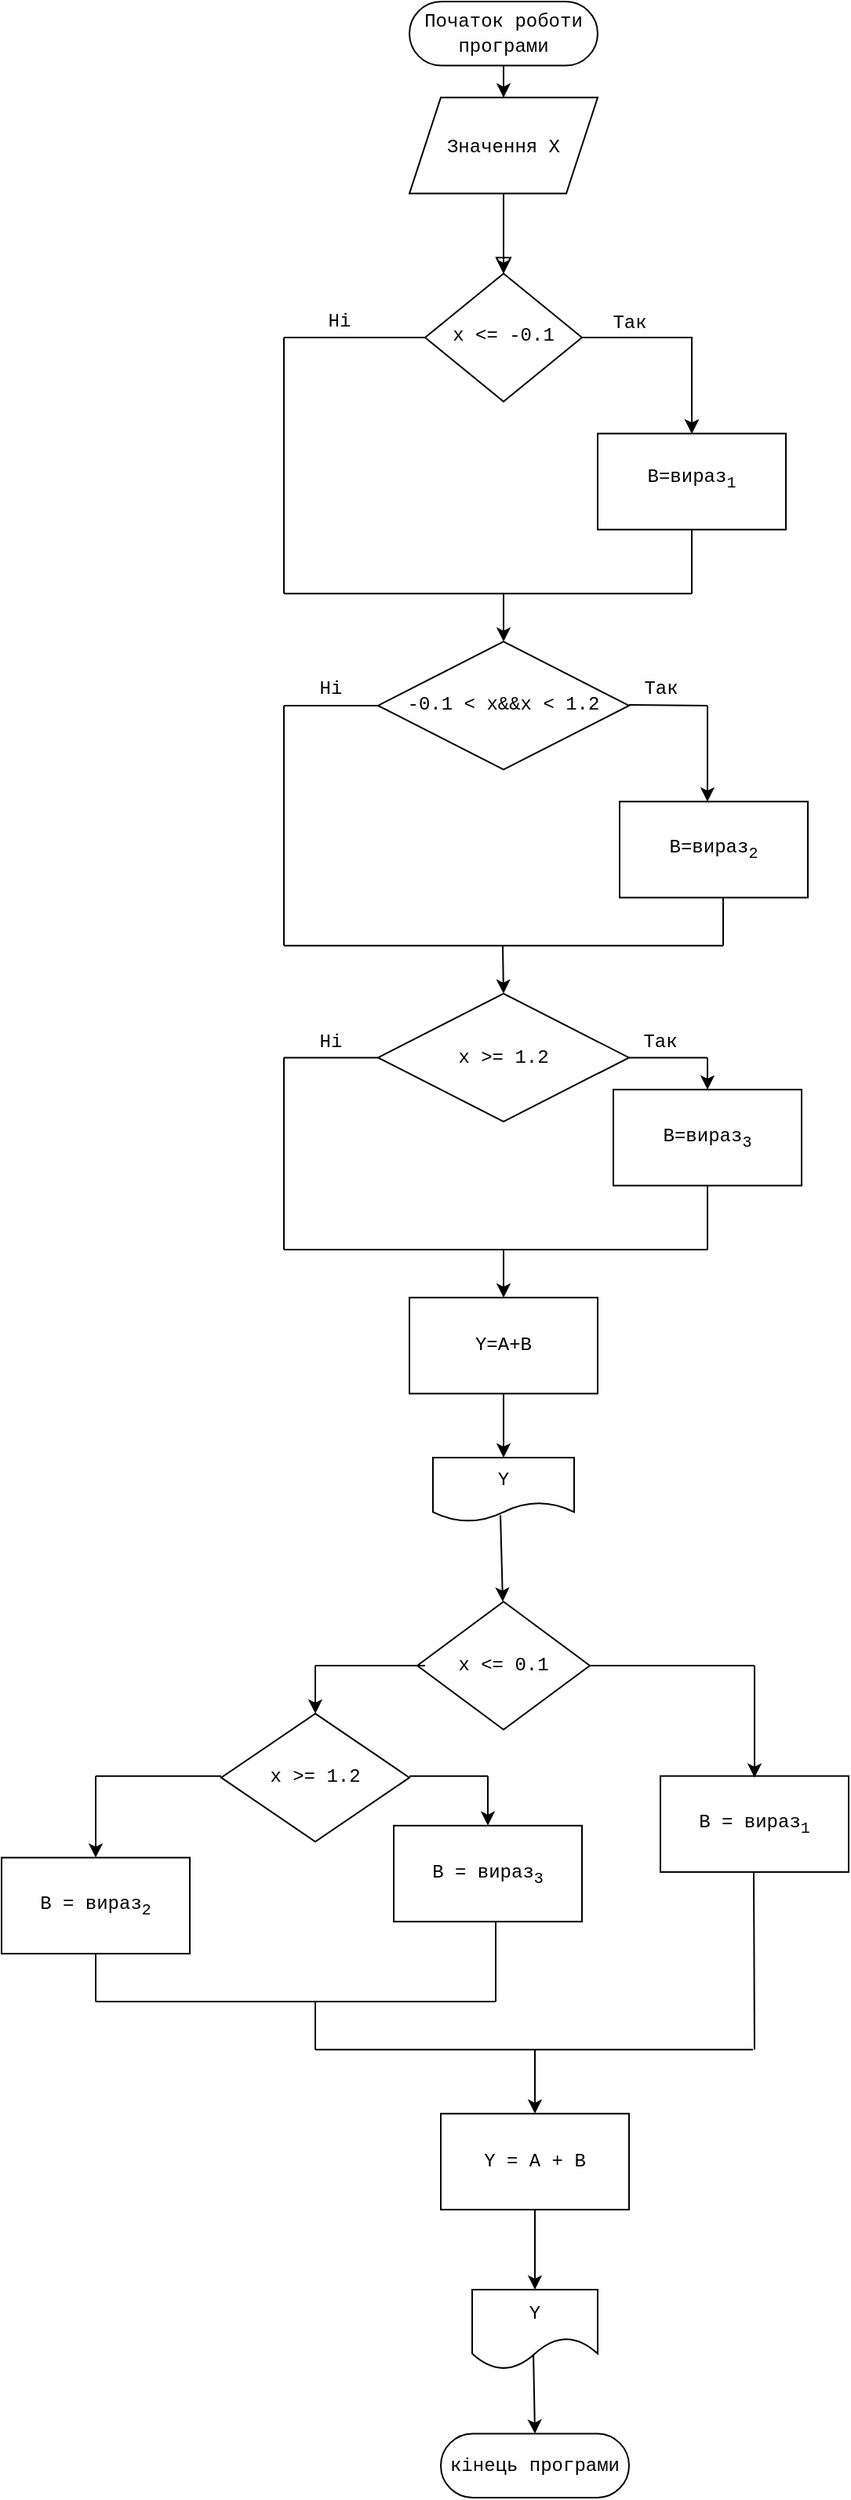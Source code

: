 <mxfile version="15.2.7" type="device"><diagram id="C5RBs43oDa-KdzZeNtuy" name="Page-1"><mxGraphModel dx="1679" dy="494" grid="1" gridSize="10" guides="1" tooltips="1" connect="1" arrows="1" fold="1" page="1" pageScale="1" pageWidth="827" pageHeight="1169" math="0" shadow="0"><root><mxCell id="WIyWlLk6GJQsqaUBKTNV-0"/><mxCell id="WIyWlLk6GJQsqaUBKTNV-1" parent="WIyWlLk6GJQsqaUBKTNV-0"/><mxCell id="8ghs3zcL_YjC2z042v1q-0" value="" style="group;shadow=0;" vertex="1" connectable="0" parent="WIyWlLk6GJQsqaUBKTNV-1"><mxGeometry x="-100" width="540" height="1590" as="geometry"/></mxCell><mxCell id="WIyWlLk6GJQsqaUBKTNV-3" value="&lt;font face=&quot;Courier New&quot;&gt;Початок роботи програми&lt;/font&gt;" style="rounded=1;whiteSpace=wrap;html=1;fontSize=12;glass=0;strokeWidth=1;shadow=0;arcSize=50;" parent="8ghs3zcL_YjC2z042v1q-0" vertex="1"><mxGeometry x="260" width="120" height="40.769" as="geometry"/></mxCell><mxCell id="WIyWlLk6GJQsqaUBKTNV-6" value="&lt;font face=&quot;Courier New&quot;&gt;x &amp;lt;= -0.1&lt;/font&gt;" style="rhombus;whiteSpace=wrap;html=1;shadow=0;fontFamily=Helvetica;fontSize=12;align=center;strokeWidth=1;spacing=6;spacingTop=-4;" parent="8ghs3zcL_YjC2z042v1q-0" vertex="1"><mxGeometry x="270" y="173.269" width="100" height="81.538" as="geometry"/></mxCell><mxCell id="WIyWlLk6GJQsqaUBKTNV-2" value="" style="rounded=0;html=1;jettySize=auto;orthogonalLoop=1;fontSize=11;endArrow=block;endFill=0;endSize=8;strokeWidth=1;shadow=0;labelBackgroundColor=none;edgeStyle=orthogonalEdgeStyle;" parent="8ghs3zcL_YjC2z042v1q-0" source="WIyWlLk6GJQsqaUBKTNV-3" target="WIyWlLk6GJQsqaUBKTNV-6" edge="1"><mxGeometry relative="1" as="geometry"/></mxCell><mxCell id="9bEazvD1aJ8IQ-S2tnIl-2" value="" style="edgeStyle=orthogonalEdgeStyle;rounded=0;orthogonalLoop=1;jettySize=auto;html=1;" parent="8ghs3zcL_YjC2z042v1q-0" source="9bEazvD1aJ8IQ-S2tnIl-0" target="WIyWlLk6GJQsqaUBKTNV-6" edge="1"><mxGeometry relative="1" as="geometry"/></mxCell><mxCell id="9bEazvD1aJ8IQ-S2tnIl-0" value="&lt;font face=&quot;Courier New&quot;&gt;Значення Х&lt;/font&gt;" style="shape=parallelogram;perimeter=parallelogramPerimeter;whiteSpace=wrap;html=1;fixedSize=1;" parent="8ghs3zcL_YjC2z042v1q-0" vertex="1"><mxGeometry x="260" y="61.154" width="120" height="61.154" as="geometry"/></mxCell><mxCell id="9bEazvD1aJ8IQ-S2tnIl-1" value="" style="endArrow=classic;html=1;entryX=0.5;entryY=0;entryDx=0;entryDy=0;" parent="8ghs3zcL_YjC2z042v1q-0" target="9bEazvD1aJ8IQ-S2tnIl-0" edge="1"><mxGeometry width="50" height="50" relative="1" as="geometry"><mxPoint x="320" y="40.769" as="sourcePoint"/><mxPoint x="290" y="152.885" as="targetPoint"/></mxGeometry></mxCell><mxCell id="9bEazvD1aJ8IQ-S2tnIl-5" value="&lt;p&gt;&lt;font face=&quot;Courier New&quot;&gt;В=вираз&lt;sub&gt;1&lt;/sub&gt;&lt;/font&gt;&lt;/p&gt;" style="whiteSpace=wrap;html=1;shadow=0;strokeWidth=1;spacing=6;spacingTop=-4;" parent="8ghs3zcL_YjC2z042v1q-0" vertex="1"><mxGeometry x="380" y="275.192" width="120" height="61.154" as="geometry"/></mxCell><mxCell id="9bEazvD1aJ8IQ-S2tnIl-6" value="" style="edgeStyle=orthogonalEdgeStyle;rounded=0;orthogonalLoop=1;jettySize=auto;html=1;" parent="8ghs3zcL_YjC2z042v1q-0" source="WIyWlLk6GJQsqaUBKTNV-6" target="9bEazvD1aJ8IQ-S2tnIl-5" edge="1"><mxGeometry relative="1" as="geometry"/></mxCell><mxCell id="9bEazvD1aJ8IQ-S2tnIl-8" value="" style="edgeStyle=orthogonalEdgeStyle;rounded=0;orthogonalLoop=1;jettySize=auto;html=1;" parent="8ghs3zcL_YjC2z042v1q-0" source="WIyWlLk6GJQsqaUBKTNV-6" target="9bEazvD1aJ8IQ-S2tnIl-5" edge="1"><mxGeometry relative="1" as="geometry"/></mxCell><mxCell id="9bEazvD1aJ8IQ-S2tnIl-9" value="&lt;font face=&quot;Courier New&quot;&gt;Так&lt;/font&gt;" style="text;html=1;align=center;verticalAlign=middle;resizable=0;points=[];autosize=1;strokeColor=none;fillColor=none;" parent="8ghs3zcL_YjC2z042v1q-0" vertex="1"><mxGeometry x="380" y="193.654" width="40" height="20" as="geometry"/></mxCell><mxCell id="9bEazvD1aJ8IQ-S2tnIl-12" value="" style="endArrow=none;html=1;" parent="8ghs3zcL_YjC2z042v1q-0" edge="1"><mxGeometry width="50" height="50" relative="1" as="geometry"><mxPoint x="180" y="214.038" as="sourcePoint"/><mxPoint x="270" y="214.038" as="targetPoint"/></mxGeometry></mxCell><mxCell id="9bEazvD1aJ8IQ-S2tnIl-14" value="" style="endArrow=none;html=1;" parent="8ghs3zcL_YjC2z042v1q-0" edge="1"><mxGeometry width="50" height="50" relative="1" as="geometry"><mxPoint x="180" y="377.115" as="sourcePoint"/><mxPoint x="180" y="214.038" as="targetPoint"/></mxGeometry></mxCell><mxCell id="9bEazvD1aJ8IQ-S2tnIl-16" value="" style="endArrow=none;html=1;entryX=0.5;entryY=1;entryDx=0;entryDy=0;" parent="8ghs3zcL_YjC2z042v1q-0" target="9bEazvD1aJ8IQ-S2tnIl-5" edge="1"><mxGeometry width="50" height="50" relative="1" as="geometry"><mxPoint x="440" y="377.115" as="sourcePoint"/><mxPoint x="480" y="326.154" as="targetPoint"/></mxGeometry></mxCell><mxCell id="9bEazvD1aJ8IQ-S2tnIl-17" value="" style="endArrow=none;html=1;" parent="8ghs3zcL_YjC2z042v1q-0" edge="1"><mxGeometry width="50" height="50" relative="1" as="geometry"><mxPoint x="180" y="377.115" as="sourcePoint"/><mxPoint x="440" y="377.115" as="targetPoint"/></mxGeometry></mxCell><mxCell id="9bEazvD1aJ8IQ-S2tnIl-18" value="" style="endArrow=classic;html=1;" parent="8ghs3zcL_YjC2z042v1q-0" edge="1"><mxGeometry width="50" height="50" relative="1" as="geometry"><mxPoint x="320" y="377.115" as="sourcePoint"/><mxPoint x="320" y="407.692" as="targetPoint"/></mxGeometry></mxCell><mxCell id="9bEazvD1aJ8IQ-S2tnIl-19" value="Ні" style="text;html=1;align=center;verticalAlign=middle;resizable=0;points=[];autosize=1;strokeColor=none;fillColor=none;fontFamily=Courier New;" parent="8ghs3zcL_YjC2z042v1q-0" vertex="1"><mxGeometry x="200" y="193.654" width="30" height="20" as="geometry"/></mxCell><mxCell id="9bEazvD1aJ8IQ-S2tnIl-20" value="-0.1 &amp;lt; x&amp;amp;&amp;amp;x &amp;lt; 1.2" style="rhombus;whiteSpace=wrap;html=1;fontFamily=Courier New;" parent="8ghs3zcL_YjC2z042v1q-0" vertex="1"><mxGeometry x="240" y="407.692" width="160" height="81.538" as="geometry"/></mxCell><mxCell id="9bEazvD1aJ8IQ-S2tnIl-27" value="" style="endArrow=none;html=1;fontFamily=Courier New;" parent="8ghs3zcL_YjC2z042v1q-0" edge="1"><mxGeometry width="50" height="50" relative="1" as="geometry"><mxPoint x="400" y="447.952" as="sourcePoint"/><mxPoint x="450" y="448.462" as="targetPoint"/></mxGeometry></mxCell><mxCell id="9bEazvD1aJ8IQ-S2tnIl-25" value="В=вираз&lt;sub&gt;2&lt;/sub&gt;" style="rounded=0;whiteSpace=wrap;html=1;fontFamily=Courier New;" parent="8ghs3zcL_YjC2z042v1q-0" vertex="1"><mxGeometry x="394" y="509.615" width="120" height="61.154" as="geometry"/></mxCell><mxCell id="9bEazvD1aJ8IQ-S2tnIl-30" value="" style="endArrow=classic;html=1;fontFamily=Courier New;" parent="8ghs3zcL_YjC2z042v1q-0" edge="1"><mxGeometry width="50" height="50" relative="1" as="geometry"><mxPoint x="450" y="448.462" as="sourcePoint"/><mxPoint x="450" y="509.615" as="targetPoint"/></mxGeometry></mxCell><mxCell id="9bEazvD1aJ8IQ-S2tnIl-31" value="" style="endArrow=none;html=1;fontFamily=Courier New;" parent="8ghs3zcL_YjC2z042v1q-0" edge="1"><mxGeometry width="50" height="50" relative="1" as="geometry"><mxPoint x="180" y="448.462" as="sourcePoint"/><mxPoint x="240" y="448.462" as="targetPoint"/></mxGeometry></mxCell><mxCell id="9bEazvD1aJ8IQ-S2tnIl-32" value="" style="endArrow=none;html=1;fontFamily=Courier New;" parent="8ghs3zcL_YjC2z042v1q-0" edge="1"><mxGeometry width="50" height="50" relative="1" as="geometry"><mxPoint x="180" y="601.346" as="sourcePoint"/><mxPoint x="180" y="448.462" as="targetPoint"/></mxGeometry></mxCell><mxCell id="9bEazvD1aJ8IQ-S2tnIl-33" value="" style="endArrow=none;html=1;fontFamily=Courier New;" parent="8ghs3zcL_YjC2z042v1q-0" edge="1"><mxGeometry width="50" height="50" relative="1" as="geometry"><mxPoint x="460" y="601.346" as="sourcePoint"/><mxPoint x="460" y="570.769" as="targetPoint"/></mxGeometry></mxCell><mxCell id="9bEazvD1aJ8IQ-S2tnIl-34" value="" style="endArrow=none;html=1;fontFamily=Courier New;" parent="8ghs3zcL_YjC2z042v1q-0" edge="1"><mxGeometry width="50" height="50" relative="1" as="geometry"><mxPoint x="180" y="601.346" as="sourcePoint"/><mxPoint x="460" y="601.346" as="targetPoint"/></mxGeometry></mxCell><mxCell id="9bEazvD1aJ8IQ-S2tnIl-35" value="" style="endArrow=classic;html=1;fontFamily=Courier New;" parent="8ghs3zcL_YjC2z042v1q-0" edge="1"><mxGeometry width="50" height="50" relative="1" as="geometry"><mxPoint x="319.5" y="601.346" as="sourcePoint"/><mxPoint x="320" y="631.923" as="targetPoint"/></mxGeometry></mxCell><mxCell id="9bEazvD1aJ8IQ-S2tnIl-36" value="x &amp;gt;= 1.2" style="rhombus;whiteSpace=wrap;html=1;fontFamily=Courier New;" parent="8ghs3zcL_YjC2z042v1q-0" vertex="1"><mxGeometry x="240" y="631.923" width="160" height="81.538" as="geometry"/></mxCell><mxCell id="9bEazvD1aJ8IQ-S2tnIl-37" value="" style="endArrow=none;html=1;fontFamily=Courier New;" parent="8ghs3zcL_YjC2z042v1q-0" edge="1"><mxGeometry width="50" height="50" relative="1" as="geometry"><mxPoint x="400" y="672.692" as="sourcePoint"/><mxPoint x="450" y="672.692" as="targetPoint"/></mxGeometry></mxCell><mxCell id="9bEazvD1aJ8IQ-S2tnIl-38" value="" style="endArrow=classic;html=1;fontFamily=Courier New;" parent="8ghs3zcL_YjC2z042v1q-0" target="9bEazvD1aJ8IQ-S2tnIl-39" edge="1"><mxGeometry width="50" height="50" relative="1" as="geometry"><mxPoint x="450" y="672.692" as="sourcePoint"/><mxPoint x="450" y="723.654" as="targetPoint"/></mxGeometry></mxCell><mxCell id="9bEazvD1aJ8IQ-S2tnIl-39" value="В=вираз&lt;sub&gt;3&lt;/sub&gt;" style="rounded=0;whiteSpace=wrap;html=1;fontFamily=Courier New;" parent="8ghs3zcL_YjC2z042v1q-0" vertex="1"><mxGeometry x="390" y="693.077" width="120" height="61.154" as="geometry"/></mxCell><mxCell id="9bEazvD1aJ8IQ-S2tnIl-40" value="" style="endArrow=none;html=1;fontFamily=Courier New;" parent="8ghs3zcL_YjC2z042v1q-0" edge="1"><mxGeometry width="50" height="50" relative="1" as="geometry"><mxPoint x="180" y="672.692" as="sourcePoint"/><mxPoint x="240" y="672.692" as="targetPoint"/></mxGeometry></mxCell><mxCell id="9bEazvD1aJ8IQ-S2tnIl-41" value="" style="endArrow=none;html=1;fontFamily=Courier New;" parent="8ghs3zcL_YjC2z042v1q-0" edge="1"><mxGeometry width="50" height="50" relative="1" as="geometry"><mxPoint x="180" y="795" as="sourcePoint"/><mxPoint x="180" y="672.692" as="targetPoint"/></mxGeometry></mxCell><mxCell id="9bEazvD1aJ8IQ-S2tnIl-42" value="" style="endArrow=none;html=1;fontFamily=Courier New;" parent="8ghs3zcL_YjC2z042v1q-0" edge="1"><mxGeometry width="50" height="50" relative="1" as="geometry"><mxPoint x="180" y="795" as="sourcePoint"/><mxPoint x="450" y="795" as="targetPoint"/></mxGeometry></mxCell><mxCell id="9bEazvD1aJ8IQ-S2tnIl-44" value="" style="endArrow=none;html=1;fontFamily=Courier New;" parent="8ghs3zcL_YjC2z042v1q-0" edge="1"><mxGeometry width="50" height="50" relative="1" as="geometry"><mxPoint x="450" y="795" as="sourcePoint"/><mxPoint x="450" y="754.231" as="targetPoint"/></mxGeometry></mxCell><mxCell id="9bEazvD1aJ8IQ-S2tnIl-45" value="Так" style="text;html=1;align=center;verticalAlign=middle;resizable=0;points=[];autosize=1;strokeColor=none;fillColor=none;fontFamily=Courier New;" parent="8ghs3zcL_YjC2z042v1q-0" vertex="1"><mxGeometry x="400" y="428.077" width="40" height="20" as="geometry"/></mxCell><mxCell id="9bEazvD1aJ8IQ-S2tnIl-46" value="Ні" style="text;html=1;strokeColor=none;fillColor=none;align=center;verticalAlign=middle;whiteSpace=wrap;rounded=0;fontFamily=Courier New;" parent="8ghs3zcL_YjC2z042v1q-0" vertex="1"><mxGeometry x="190" y="428.077" width="40" height="20.385" as="geometry"/></mxCell><mxCell id="9bEazvD1aJ8IQ-S2tnIl-47" value="Так" style="text;html=1;strokeColor=none;fillColor=none;align=center;verticalAlign=middle;whiteSpace=wrap;rounded=0;fontFamily=Courier New;" parent="8ghs3zcL_YjC2z042v1q-0" vertex="1"><mxGeometry x="400" y="652.308" width="40" height="20.385" as="geometry"/></mxCell><mxCell id="9bEazvD1aJ8IQ-S2tnIl-48" value="Ні" style="text;html=1;strokeColor=none;fillColor=none;align=center;verticalAlign=middle;whiteSpace=wrap;rounded=0;fontFamily=Courier New;" parent="8ghs3zcL_YjC2z042v1q-0" vertex="1"><mxGeometry x="190" y="652.308" width="40" height="20.385" as="geometry"/></mxCell><mxCell id="9bEazvD1aJ8IQ-S2tnIl-49" value="" style="endArrow=classic;html=1;fontFamily=Courier New;" parent="8ghs3zcL_YjC2z042v1q-0" target="9bEazvD1aJ8IQ-S2tnIl-50" edge="1"><mxGeometry width="50" height="50" relative="1" as="geometry"><mxPoint x="320" y="795" as="sourcePoint"/><mxPoint x="320" y="856.154" as="targetPoint"/></mxGeometry></mxCell><mxCell id="9bEazvD1aJ8IQ-S2tnIl-50" value="Y=A+B" style="rounded=0;whiteSpace=wrap;html=1;fontFamily=Courier New;" parent="8ghs3zcL_YjC2z042v1q-0" vertex="1"><mxGeometry x="260" y="825.577" width="120" height="61.154" as="geometry"/></mxCell><mxCell id="9bEazvD1aJ8IQ-S2tnIl-51" value="" style="endArrow=classic;html=1;fontFamily=Courier New;exitX=0.5;exitY=1;exitDx=0;exitDy=0;" parent="8ghs3zcL_YjC2z042v1q-0" source="9bEazvD1aJ8IQ-S2tnIl-50" target="9bEazvD1aJ8IQ-S2tnIl-52" edge="1"><mxGeometry width="50" height="50" relative="1" as="geometry"><mxPoint x="280" y="968.269" as="sourcePoint"/><mxPoint x="320" y="937.692" as="targetPoint"/></mxGeometry></mxCell><mxCell id="9bEazvD1aJ8IQ-S2tnIl-52" value="Y" style="shape=document;whiteSpace=wrap;html=1;boundedLbl=1;fontFamily=Courier New;" parent="8ghs3zcL_YjC2z042v1q-0" vertex="1"><mxGeometry x="275" y="927.5" width="90" height="40.769" as="geometry"/></mxCell><mxCell id="9bEazvD1aJ8IQ-S2tnIl-53" value="" style="endArrow=classic;html=1;fontFamily=Courier New;exitX=0.478;exitY=0.9;exitDx=0;exitDy=0;exitPerimeter=0;" parent="8ghs3zcL_YjC2z042v1q-0" source="9bEazvD1aJ8IQ-S2tnIl-52" edge="1"><mxGeometry width="50" height="50" relative="1" as="geometry"><mxPoint x="320" y="968.269" as="sourcePoint"/><mxPoint x="319.5" y="1019.231" as="targetPoint"/></mxGeometry></mxCell><mxCell id="9bEazvD1aJ8IQ-S2tnIl-54" value="В = вираз&lt;sub&gt;1&lt;/sub&gt;" style="rounded=0;whiteSpace=wrap;html=1;fontFamily=Courier New;" parent="8ghs3zcL_YjC2z042v1q-0" vertex="1"><mxGeometry x="420" y="1130.327" width="120" height="61.154" as="geometry"/></mxCell><mxCell id="9bEazvD1aJ8IQ-S2tnIl-55" value="x &amp;lt;= 0.1" style="rhombus;whiteSpace=wrap;html=1;fontFamily=Courier New;" parent="8ghs3zcL_YjC2z042v1q-0" vertex="1"><mxGeometry x="265" y="1019.231" width="110" height="81.538" as="geometry"/></mxCell><mxCell id="9bEazvD1aJ8IQ-S2tnIl-56" value="" style="endArrow=none;html=1;fontFamily=Courier New;" parent="8ghs3zcL_YjC2z042v1q-0" edge="1"><mxGeometry width="50" height="50" relative="1" as="geometry"><mxPoint x="375" y="1060" as="sourcePoint"/><mxPoint x="480" y="1060" as="targetPoint"/></mxGeometry></mxCell><mxCell id="9bEazvD1aJ8IQ-S2tnIl-57" value="" style="endArrow=classic;html=1;fontFamily=Courier New;" parent="8ghs3zcL_YjC2z042v1q-0" edge="1"><mxGeometry width="50" height="50" relative="1" as="geometry"><mxPoint x="480" y="1060" as="sourcePoint"/><mxPoint x="480" y="1131.346" as="targetPoint"/></mxGeometry></mxCell><mxCell id="9bEazvD1aJ8IQ-S2tnIl-58" value="" style="endArrow=none;html=1;fontFamily=Courier New;" parent="8ghs3zcL_YjC2z042v1q-0" edge="1"><mxGeometry width="50" height="50" relative="1" as="geometry"><mxPoint x="480" y="1304.615" as="sourcePoint"/><mxPoint x="479.5" y="1191.481" as="targetPoint"/></mxGeometry></mxCell><mxCell id="9bEazvD1aJ8IQ-S2tnIl-59" value="" style="endArrow=none;html=1;fontFamily=Courier New;" parent="8ghs3zcL_YjC2z042v1q-0" edge="1"><mxGeometry width="50" height="50" relative="1" as="geometry"><mxPoint x="200" y="1060" as="sourcePoint"/><mxPoint x="270" y="1060" as="targetPoint"/></mxGeometry></mxCell><mxCell id="9bEazvD1aJ8IQ-S2tnIl-60" value="" style="endArrow=classic;html=1;fontFamily=Courier New;" parent="8ghs3zcL_YjC2z042v1q-0" target="9bEazvD1aJ8IQ-S2tnIl-61" edge="1"><mxGeometry width="50" height="50" relative="1" as="geometry"><mxPoint x="200" y="1060" as="sourcePoint"/><mxPoint x="200" y="1100.769" as="targetPoint"/></mxGeometry></mxCell><mxCell id="9bEazvD1aJ8IQ-S2tnIl-61" value="x &amp;gt;= 1.2" style="rhombus;whiteSpace=wrap;html=1;fontFamily=Courier New;" parent="8ghs3zcL_YjC2z042v1q-0" vertex="1"><mxGeometry x="140" y="1090.577" width="120" height="81.538" as="geometry"/></mxCell><mxCell id="9bEazvD1aJ8IQ-S2tnIl-62" value="" style="endArrow=none;html=1;fontFamily=Courier New;" parent="8ghs3zcL_YjC2z042v1q-0" edge="1"><mxGeometry width="50" height="50" relative="1" as="geometry"><mxPoint x="260" y="1130.327" as="sourcePoint"/><mxPoint x="310" y="1130.327" as="targetPoint"/></mxGeometry></mxCell><mxCell id="9bEazvD1aJ8IQ-S2tnIl-63" value="" style="endArrow=classic;html=1;fontFamily=Courier New;" parent="8ghs3zcL_YjC2z042v1q-0" target="9bEazvD1aJ8IQ-S2tnIl-65" edge="1"><mxGeometry width="50" height="50" relative="1" as="geometry"><mxPoint x="310" y="1130.327" as="sourcePoint"/><mxPoint x="310" y="1161.923" as="targetPoint"/></mxGeometry></mxCell><mxCell id="9bEazvD1aJ8IQ-S2tnIl-65" value="B = вираз&lt;sub&gt;3&lt;/sub&gt;" style="rounded=0;whiteSpace=wrap;html=1;fontFamily=Courier New;" parent="8ghs3zcL_YjC2z042v1q-0" vertex="1"><mxGeometry x="250" y="1161.923" width="120" height="61.154" as="geometry"/></mxCell><mxCell id="9bEazvD1aJ8IQ-S2tnIl-66" value="" style="endArrow=none;html=1;fontFamily=Courier New;" parent="8ghs3zcL_YjC2z042v1q-0" edge="1"><mxGeometry width="50" height="50" relative="1" as="geometry"><mxPoint x="140" y="1130.327" as="sourcePoint"/><mxPoint x="60" y="1130.327" as="targetPoint"/></mxGeometry></mxCell><mxCell id="9bEazvD1aJ8IQ-S2tnIl-67" value="" style="endArrow=classic;html=1;fontFamily=Courier New;" parent="8ghs3zcL_YjC2z042v1q-0" target="9bEazvD1aJ8IQ-S2tnIl-68" edge="1"><mxGeometry width="50" height="50" relative="1" as="geometry"><mxPoint x="60" y="1130.327" as="sourcePoint"/><mxPoint x="60" y="1192.5" as="targetPoint"/></mxGeometry></mxCell><mxCell id="9bEazvD1aJ8IQ-S2tnIl-68" value="В = вираз&lt;sub&gt;2&lt;/sub&gt;" style="rounded=0;whiteSpace=wrap;html=1;fontFamily=Courier New;" parent="8ghs3zcL_YjC2z042v1q-0" vertex="1"><mxGeometry y="1182.308" width="120" height="61.154" as="geometry"/></mxCell><mxCell id="9bEazvD1aJ8IQ-S2tnIl-69" value="" style="endArrow=none;html=1;fontFamily=Courier New;" parent="8ghs3zcL_YjC2z042v1q-0" edge="1"><mxGeometry width="50" height="50" relative="1" as="geometry"><mxPoint x="315" y="1274.038" as="sourcePoint"/><mxPoint x="315" y="1223.077" as="targetPoint"/></mxGeometry></mxCell><mxCell id="9bEazvD1aJ8IQ-S2tnIl-70" value="" style="endArrow=none;html=1;fontFamily=Courier New;" parent="8ghs3zcL_YjC2z042v1q-0" edge="1"><mxGeometry width="50" height="50" relative="1" as="geometry"><mxPoint x="60" y="1274.038" as="sourcePoint"/><mxPoint x="60" y="1243.462" as="targetPoint"/></mxGeometry></mxCell><mxCell id="9bEazvD1aJ8IQ-S2tnIl-71" value="" style="endArrow=none;html=1;fontFamily=Courier New;" parent="8ghs3zcL_YjC2z042v1q-0" edge="1"><mxGeometry width="50" height="50" relative="1" as="geometry"><mxPoint x="60" y="1274.038" as="sourcePoint"/><mxPoint x="315" y="1274.038" as="targetPoint"/></mxGeometry></mxCell><mxCell id="9bEazvD1aJ8IQ-S2tnIl-72" value="" style="endArrow=none;html=1;fontFamily=Courier New;" parent="8ghs3zcL_YjC2z042v1q-0" edge="1"><mxGeometry width="50" height="50" relative="1" as="geometry"><mxPoint x="200" y="1304.615" as="sourcePoint"/><mxPoint x="200" y="1274.038" as="targetPoint"/></mxGeometry></mxCell><mxCell id="9bEazvD1aJ8IQ-S2tnIl-73" value="" style="endArrow=none;html=1;fontFamily=Courier New;" parent="8ghs3zcL_YjC2z042v1q-0" edge="1"><mxGeometry width="50" height="50" relative="1" as="geometry"><mxPoint x="200" y="1304.615" as="sourcePoint"/><mxPoint x="479" y="1304.615" as="targetPoint"/></mxGeometry></mxCell><mxCell id="9bEazvD1aJ8IQ-S2tnIl-74" value="" style="endArrow=classic;html=1;fontFamily=Courier New;" parent="8ghs3zcL_YjC2z042v1q-0" target="9bEazvD1aJ8IQ-S2tnIl-75" edge="1"><mxGeometry width="50" height="50" relative="1" as="geometry"><mxPoint x="340" y="1304.615" as="sourcePoint"/><mxPoint x="340" y="1345.385" as="targetPoint"/></mxGeometry></mxCell><mxCell id="9bEazvD1aJ8IQ-S2tnIl-75" value="Y = A + B" style="rounded=0;whiteSpace=wrap;html=1;fontFamily=Courier New;" parent="8ghs3zcL_YjC2z042v1q-0" vertex="1"><mxGeometry x="280" y="1345.385" width="120" height="61.154" as="geometry"/></mxCell><mxCell id="9bEazvD1aJ8IQ-S2tnIl-78" value="" style="endArrow=classic;html=1;fontFamily=Courier New;" parent="8ghs3zcL_YjC2z042v1q-0" target="9bEazvD1aJ8IQ-S2tnIl-79" edge="1"><mxGeometry width="50" height="50" relative="1" as="geometry"><mxPoint x="340" y="1406.538" as="sourcePoint"/><mxPoint x="340" y="1457.5" as="targetPoint"/></mxGeometry></mxCell><mxCell id="9bEazvD1aJ8IQ-S2tnIl-79" value="Y" style="shape=document;whiteSpace=wrap;html=1;boundedLbl=1;fontFamily=Courier New;size=0.4;" parent="8ghs3zcL_YjC2z042v1q-0" vertex="1"><mxGeometry x="300" y="1457.5" width="80" height="50.962" as="geometry"/></mxCell><mxCell id="9bEazvD1aJ8IQ-S2tnIl-80" value="" style="endArrow=classic;html=1;fontFamily=Courier New;exitX=0.488;exitY=0.82;exitDx=0;exitDy=0;exitPerimeter=0;" parent="8ghs3zcL_YjC2z042v1q-0" source="9bEazvD1aJ8IQ-S2tnIl-79" edge="1"><mxGeometry width="50" height="50" relative="1" as="geometry"><mxPoint x="340" y="1508.462" as="sourcePoint"/><mxPoint x="340" y="1549.231" as="targetPoint"/></mxGeometry></mxCell><mxCell id="9bEazvD1aJ8IQ-S2tnIl-82" value="кінець програми" style="rounded=1;whiteSpace=wrap;html=1;fontFamily=Courier New;arcSize=50;" parent="8ghs3zcL_YjC2z042v1q-0" vertex="1"><mxGeometry x="280" y="1549.231" width="120" height="40.769" as="geometry"/></mxCell></root></mxGraphModel></diagram></mxfile>
